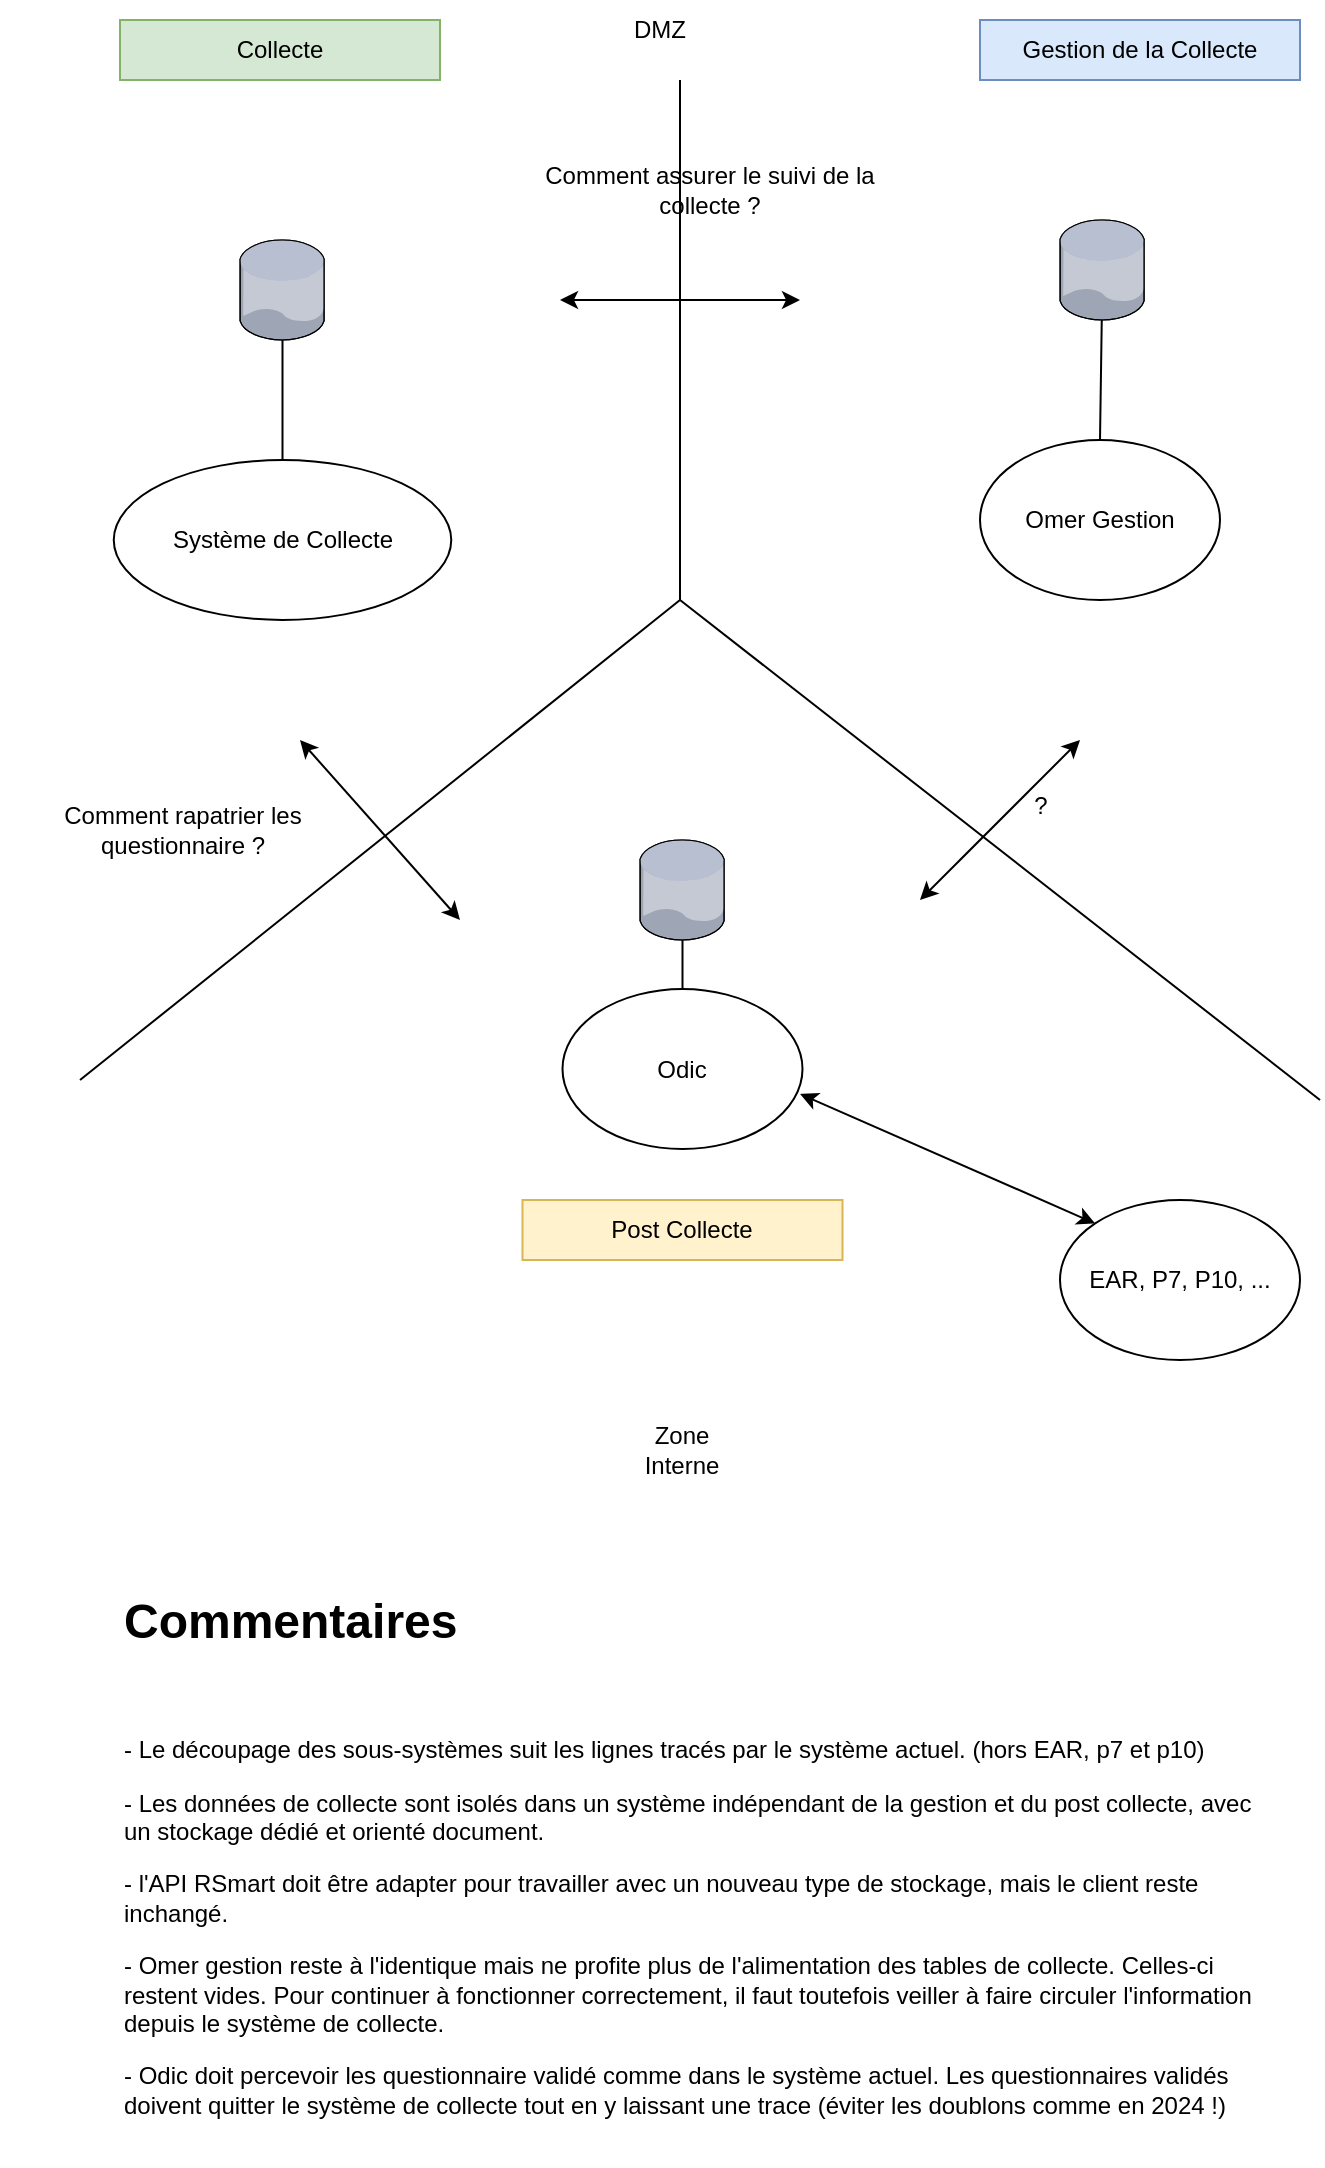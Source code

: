 <mxfile version="24.0.7" type="github">
  <diagram name="Page-1" id="Sdn18f_PWOAYdjXlUg6h">
    <mxGraphModel dx="1434" dy="750" grid="1" gridSize="10" guides="1" tooltips="1" connect="1" arrows="1" fold="1" page="1" pageScale="1" pageWidth="827" pageHeight="1169" math="0" shadow="0">
      <root>
        <mxCell id="0" />
        <mxCell id="1" parent="0" />
        <mxCell id="wSLz6fAJgM2Y5q_hvWpa-1" value="" style="endArrow=none;html=1;rounded=0;" edge="1" parent="1">
          <mxGeometry width="50" height="50" relative="1" as="geometry">
            <mxPoint x="400" y="320" as="sourcePoint" />
            <mxPoint x="400" y="60" as="targetPoint" />
          </mxGeometry>
        </mxCell>
        <mxCell id="wSLz6fAJgM2Y5q_hvWpa-2" value="" style="endArrow=none;html=1;rounded=0;" edge="1" parent="1">
          <mxGeometry width="50" height="50" relative="1" as="geometry">
            <mxPoint x="100" y="560" as="sourcePoint" />
            <mxPoint x="400" y="320" as="targetPoint" />
          </mxGeometry>
        </mxCell>
        <mxCell id="wSLz6fAJgM2Y5q_hvWpa-3" value="" style="endArrow=none;html=1;rounded=0;" edge="1" parent="1">
          <mxGeometry width="50" height="50" relative="1" as="geometry">
            <mxPoint x="720" y="570" as="sourcePoint" />
            <mxPoint x="400" y="320" as="targetPoint" />
          </mxGeometry>
        </mxCell>
        <mxCell id="wSLz6fAJgM2Y5q_hvWpa-4" value="" style="verticalLabelPosition=bottom;sketch=0;aspect=fixed;html=1;verticalAlign=top;strokeColor=none;align=center;outlineConnect=0;shape=mxgraph.citrix.database;" vertex="1" parent="1">
          <mxGeometry x="590" y="130" width="42.5" height="50" as="geometry" />
        </mxCell>
        <mxCell id="wSLz6fAJgM2Y5q_hvWpa-5" value="" style="verticalLabelPosition=bottom;sketch=0;aspect=fixed;html=1;verticalAlign=top;strokeColor=none;align=center;outlineConnect=0;shape=mxgraph.citrix.database;" vertex="1" parent="1">
          <mxGeometry x="180" y="140" width="42.5" height="50" as="geometry" />
        </mxCell>
        <mxCell id="wSLz6fAJgM2Y5q_hvWpa-6" value="" style="verticalLabelPosition=bottom;sketch=0;aspect=fixed;html=1;verticalAlign=top;strokeColor=none;align=center;outlineConnect=0;shape=mxgraph.citrix.database;" vertex="1" parent="1">
          <mxGeometry x="380" y="440" width="42.5" height="50" as="geometry" />
        </mxCell>
        <mxCell id="wSLz6fAJgM2Y5q_hvWpa-7" value="Gestion de la Collecte" style="text;html=1;align=center;verticalAlign=middle;whiteSpace=wrap;rounded=0;fillColor=#dae8fc;strokeColor=#6c8ebf;" vertex="1" parent="1">
          <mxGeometry x="550" y="30" width="160" height="30" as="geometry" />
        </mxCell>
        <mxCell id="wSLz6fAJgM2Y5q_hvWpa-8" value="Collecte" style="text;html=1;align=center;verticalAlign=middle;whiteSpace=wrap;rounded=0;fillColor=#d5e8d4;strokeColor=#82b366;" vertex="1" parent="1">
          <mxGeometry x="120" y="30" width="160" height="30" as="geometry" />
        </mxCell>
        <mxCell id="wSLz6fAJgM2Y5q_hvWpa-9" value="Post Collecte" style="text;html=1;align=center;verticalAlign=middle;whiteSpace=wrap;rounded=0;fillColor=#fff2cc;strokeColor=#d6b656;" vertex="1" parent="1">
          <mxGeometry x="321.25" y="620" width="160" height="30" as="geometry" />
        </mxCell>
        <mxCell id="wSLz6fAJgM2Y5q_hvWpa-10" value="Système de Collecte" style="ellipse;whiteSpace=wrap;html=1;" vertex="1" parent="1">
          <mxGeometry x="116.88" y="250" width="168.75" height="80" as="geometry" />
        </mxCell>
        <mxCell id="wSLz6fAJgM2Y5q_hvWpa-11" value="Omer Gestion" style="ellipse;whiteSpace=wrap;html=1;" vertex="1" parent="1">
          <mxGeometry x="550" y="240" width="120" height="80" as="geometry" />
        </mxCell>
        <mxCell id="wSLz6fAJgM2Y5q_hvWpa-12" value="Odic" style="ellipse;whiteSpace=wrap;html=1;" vertex="1" parent="1">
          <mxGeometry x="341.25" y="514.5" width="120" height="80" as="geometry" />
        </mxCell>
        <mxCell id="wSLz6fAJgM2Y5q_hvWpa-13" value="" style="endArrow=none;html=1;rounded=0;" edge="1" parent="1" source="wSLz6fAJgM2Y5q_hvWpa-12" target="wSLz6fAJgM2Y5q_hvWpa-6">
          <mxGeometry width="50" height="50" relative="1" as="geometry">
            <mxPoint x="240" y="550" as="sourcePoint" />
            <mxPoint x="290" y="500" as="targetPoint" />
          </mxGeometry>
        </mxCell>
        <mxCell id="wSLz6fAJgM2Y5q_hvWpa-14" value="" style="endArrow=none;html=1;rounded=0;exitX=0.5;exitY=0;exitDx=0;exitDy=0;" edge="1" parent="1" source="wSLz6fAJgM2Y5q_hvWpa-10" target="wSLz6fAJgM2Y5q_hvWpa-5">
          <mxGeometry width="50" height="50" relative="1" as="geometry">
            <mxPoint x="270" y="220" as="sourcePoint" />
            <mxPoint x="320" y="170" as="targetPoint" />
          </mxGeometry>
        </mxCell>
        <mxCell id="wSLz6fAJgM2Y5q_hvWpa-15" value="" style="endArrow=none;html=1;rounded=0;exitX=0.5;exitY=0;exitDx=0;exitDy=0;" edge="1" parent="1" source="wSLz6fAJgM2Y5q_hvWpa-11" target="wSLz6fAJgM2Y5q_hvWpa-4">
          <mxGeometry width="50" height="50" relative="1" as="geometry">
            <mxPoint x="500" y="250" as="sourcePoint" />
            <mxPoint x="550" y="200" as="targetPoint" />
          </mxGeometry>
        </mxCell>
        <mxCell id="wSLz6fAJgM2Y5q_hvWpa-16" value="" style="endArrow=classic;startArrow=classic;html=1;rounded=0;" edge="1" parent="1">
          <mxGeometry width="50" height="50" relative="1" as="geometry">
            <mxPoint x="340" y="170" as="sourcePoint" />
            <mxPoint x="460" y="170" as="targetPoint" />
          </mxGeometry>
        </mxCell>
        <mxCell id="wSLz6fAJgM2Y5q_hvWpa-17" value="" style="endArrow=classic;startArrow=classic;html=1;rounded=0;" edge="1" parent="1">
          <mxGeometry width="50" height="50" relative="1" as="geometry">
            <mxPoint x="290" y="480" as="sourcePoint" />
            <mxPoint x="210" y="390" as="targetPoint" />
          </mxGeometry>
        </mxCell>
        <mxCell id="wSLz6fAJgM2Y5q_hvWpa-18" value="Comment assurer le suivi de la collecte ?" style="text;html=1;align=center;verticalAlign=middle;whiteSpace=wrap;rounded=0;" vertex="1" parent="1">
          <mxGeometry x="320" y="100" width="190" height="30" as="geometry" />
        </mxCell>
        <mxCell id="wSLz6fAJgM2Y5q_hvWpa-19" value="Comment rapatrier les questionnaire ?" style="text;html=1;align=center;verticalAlign=middle;whiteSpace=wrap;rounded=0;" vertex="1" parent="1">
          <mxGeometry x="60" y="420" width="183" height="30" as="geometry" />
        </mxCell>
        <mxCell id="wSLz6fAJgM2Y5q_hvWpa-20" value="DMZ" style="text;html=1;align=center;verticalAlign=middle;whiteSpace=wrap;rounded=0;" vertex="1" parent="1">
          <mxGeometry x="360" y="20" width="60" height="30" as="geometry" />
        </mxCell>
        <mxCell id="wSLz6fAJgM2Y5q_hvWpa-21" value="Zone Interne" style="text;html=1;align=center;verticalAlign=middle;whiteSpace=wrap;rounded=0;" vertex="1" parent="1">
          <mxGeometry x="371" y="730" width="60" height="30" as="geometry" />
        </mxCell>
        <mxCell id="wSLz6fAJgM2Y5q_hvWpa-22" value="&lt;h1 style=&quot;margin-top: 0px;&quot;&gt;Commentaires&lt;/h1&gt;&lt;p&gt;&lt;br&gt;&lt;/p&gt;&lt;p&gt;- Le découpage des sous-systèmes suit les lignes tracés par le système actuel. (hors EAR, p7 et p10)&lt;/p&gt;&lt;p&gt;- Les données de collecte sont isolés dans un système indépendant de la gestion et du post collecte, avec un stockage dédié et orienté document.&lt;/p&gt;&lt;p&gt;- l&#39;API RSmart doit être adapter pour travailler avec un nouveau type de stockage, mais le client reste inchangé.&lt;/p&gt;&lt;p&gt;- Omer gestion reste à l&#39;identique mais ne profite plus de l&#39;alimentation des tables de collecte. Celles-ci restent vides. Pour continuer à fonctionner correctement, il faut toutefois veiller à faire circuler l&#39;information depuis le système de collecte.&lt;/p&gt;&lt;p&gt;- Odic doit percevoir les questionnaire validé comme dans le système actuel. Les questionnaires validés doivent quitter le système de collecte tout en y laissant une trace (éviter les doublons comme en 2024 !)&lt;/p&gt;" style="text;html=1;whiteSpace=wrap;overflow=hidden;rounded=0;" vertex="1" parent="1">
          <mxGeometry x="120" y="810" width="580" height="290" as="geometry" />
        </mxCell>
        <mxCell id="wSLz6fAJgM2Y5q_hvWpa-23" value="" style="endArrow=classic;startArrow=classic;html=1;rounded=0;" edge="1" parent="1">
          <mxGeometry width="50" height="50" relative="1" as="geometry">
            <mxPoint x="520" y="470" as="sourcePoint" />
            <mxPoint x="600" y="390" as="targetPoint" />
          </mxGeometry>
        </mxCell>
        <mxCell id="wSLz6fAJgM2Y5q_hvWpa-24" value="?" style="text;html=1;align=center;verticalAlign=middle;resizable=0;points=[];autosize=1;strokeColor=none;fillColor=none;" vertex="1" parent="1">
          <mxGeometry x="565" y="408" width="30" height="30" as="geometry" />
        </mxCell>
        <mxCell id="wSLz6fAJgM2Y5q_hvWpa-25" value="" style="endArrow=classic;startArrow=classic;html=1;rounded=0;entryX=0.99;entryY=0.656;entryDx=0;entryDy=0;entryPerimeter=0;exitX=0;exitY=0;exitDx=0;exitDy=0;" edge="1" parent="1" source="wSLz6fAJgM2Y5q_hvWpa-26" target="wSLz6fAJgM2Y5q_hvWpa-12">
          <mxGeometry width="50" height="50" relative="1" as="geometry">
            <mxPoint x="590" y="630" as="sourcePoint" />
            <mxPoint x="510" y="570" as="targetPoint" />
          </mxGeometry>
        </mxCell>
        <mxCell id="wSLz6fAJgM2Y5q_hvWpa-26" value="EAR, P7, P10, ..." style="ellipse;whiteSpace=wrap;html=1;" vertex="1" parent="1">
          <mxGeometry x="590" y="620" width="120" height="80" as="geometry" />
        </mxCell>
      </root>
    </mxGraphModel>
  </diagram>
</mxfile>
